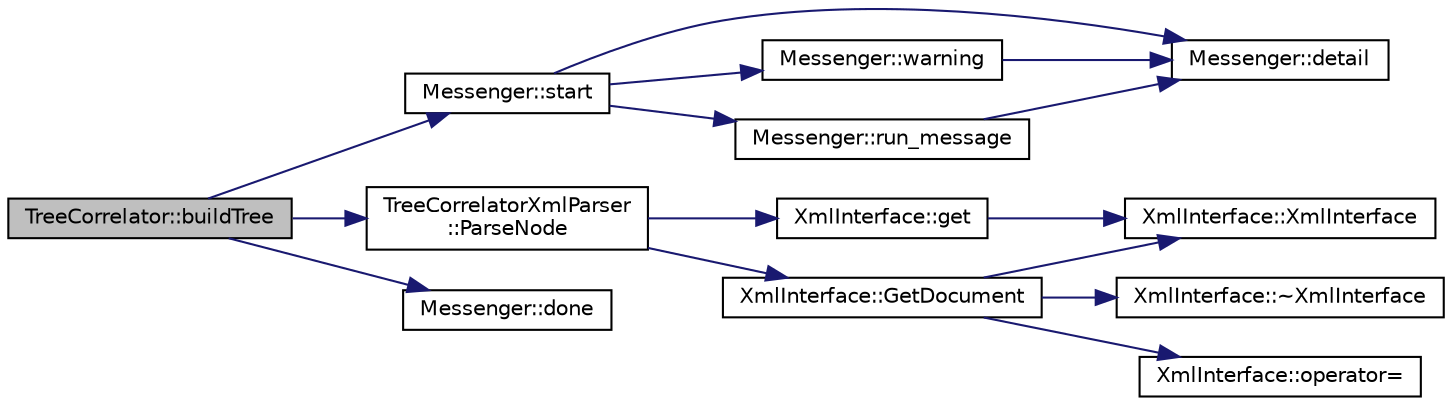 digraph "TreeCorrelator::buildTree"
{
  edge [fontname="Helvetica",fontsize="10",labelfontname="Helvetica",labelfontsize="10"];
  node [fontname="Helvetica",fontsize="10",shape=record];
  rankdir="LR";
  Node1 [label="TreeCorrelator::buildTree",height=0.2,width=0.4,color="black", fillcolor="grey75", style="filled", fontcolor="black"];
  Node1 -> Node2 [color="midnightblue",fontsize="10",style="solid",fontname="Helvetica"];
  Node2 [label="Messenger::start",height=0.2,width=0.4,color="black", fillcolor="white", style="filled",URL="$d6/dc9/class_messenger.html#a1b47ad62ebac8fdafd2d7a2d8ee7b642"];
  Node2 -> Node3 [color="midnightblue",fontsize="10",style="solid",fontname="Helvetica"];
  Node3 [label="Messenger::detail",height=0.2,width=0.4,color="black", fillcolor="white", style="filled",URL="$d6/dc9/class_messenger.html#a24d0db0aece5830b3de62310f5753be8"];
  Node2 -> Node4 [color="midnightblue",fontsize="10",style="solid",fontname="Helvetica"];
  Node4 [label="Messenger::warning",height=0.2,width=0.4,color="black", fillcolor="white", style="filled",URL="$d6/dc9/class_messenger.html#a130e83285254c9149629842ca2aa6f20"];
  Node4 -> Node3 [color="midnightblue",fontsize="10",style="solid",fontname="Helvetica"];
  Node2 -> Node5 [color="midnightblue",fontsize="10",style="solid",fontname="Helvetica"];
  Node5 [label="Messenger::run_message",height=0.2,width=0.4,color="black", fillcolor="white", style="filled",URL="$d6/dc9/class_messenger.html#a770167e668ce59153a05f61a30b548b0"];
  Node5 -> Node3 [color="midnightblue",fontsize="10",style="solid",fontname="Helvetica"];
  Node1 -> Node6 [color="midnightblue",fontsize="10",style="solid",fontname="Helvetica"];
  Node6 [label="TreeCorrelatorXmlParser\l::ParseNode",height=0.2,width=0.4,color="black", fillcolor="white", style="filled",URL="$da/dde/class_tree_correlator_xml_parser.html#a74f49bab1bb08549b54300beb5ba2933"];
  Node6 -> Node7 [color="midnightblue",fontsize="10",style="solid",fontname="Helvetica"];
  Node7 [label="XmlInterface::get",height=0.2,width=0.4,color="black", fillcolor="white", style="filled",URL="$d1/df9/class_xml_interface.html#a5a437bc25ac0f9ecc65cdebf6c664ad0"];
  Node7 -> Node8 [color="midnightblue",fontsize="10",style="solid",fontname="Helvetica"];
  Node8 [label="XmlInterface::XmlInterface",height=0.2,width=0.4,color="black", fillcolor="white", style="filled",URL="$d1/df9/class_xml_interface.html#a9924d1a9f16987091b58c70ed13a5718"];
  Node6 -> Node9 [color="midnightblue",fontsize="10",style="solid",fontname="Helvetica"];
  Node9 [label="XmlInterface::GetDocument",height=0.2,width=0.4,color="black", fillcolor="white", style="filled",URL="$d1/df9/class_xml_interface.html#a3c935eddf6f5905cf461c1cef806e38a"];
  Node9 -> Node10 [color="midnightblue",fontsize="10",style="solid",fontname="Helvetica"];
  Node10 [label="XmlInterface::~XmlInterface",height=0.2,width=0.4,color="black", fillcolor="white", style="filled",URL="$d1/df9/class_xml_interface.html#a9326df5bd548bd9a40b62dee6a2e3025",tooltip="Default destructor that deletes the instance when its called. "];
  Node9 -> Node8 [color="midnightblue",fontsize="10",style="solid",fontname="Helvetica"];
  Node9 -> Node11 [color="midnightblue",fontsize="10",style="solid",fontname="Helvetica"];
  Node11 [label="XmlInterface::operator=",height=0.2,width=0.4,color="black", fillcolor="white", style="filled",URL="$d1/df9/class_xml_interface.html#ac853fae42b1b3446a00a0d37e50d670d",tooltip="copy constructor "];
  Node1 -> Node12 [color="midnightblue",fontsize="10",style="solid",fontname="Helvetica"];
  Node12 [label="Messenger::done",height=0.2,width=0.4,color="black", fillcolor="white", style="filled",URL="$d6/dc9/class_messenger.html#a40a7e53a9b6dc5ef161c2ffd5d6bbbfb"];
}
